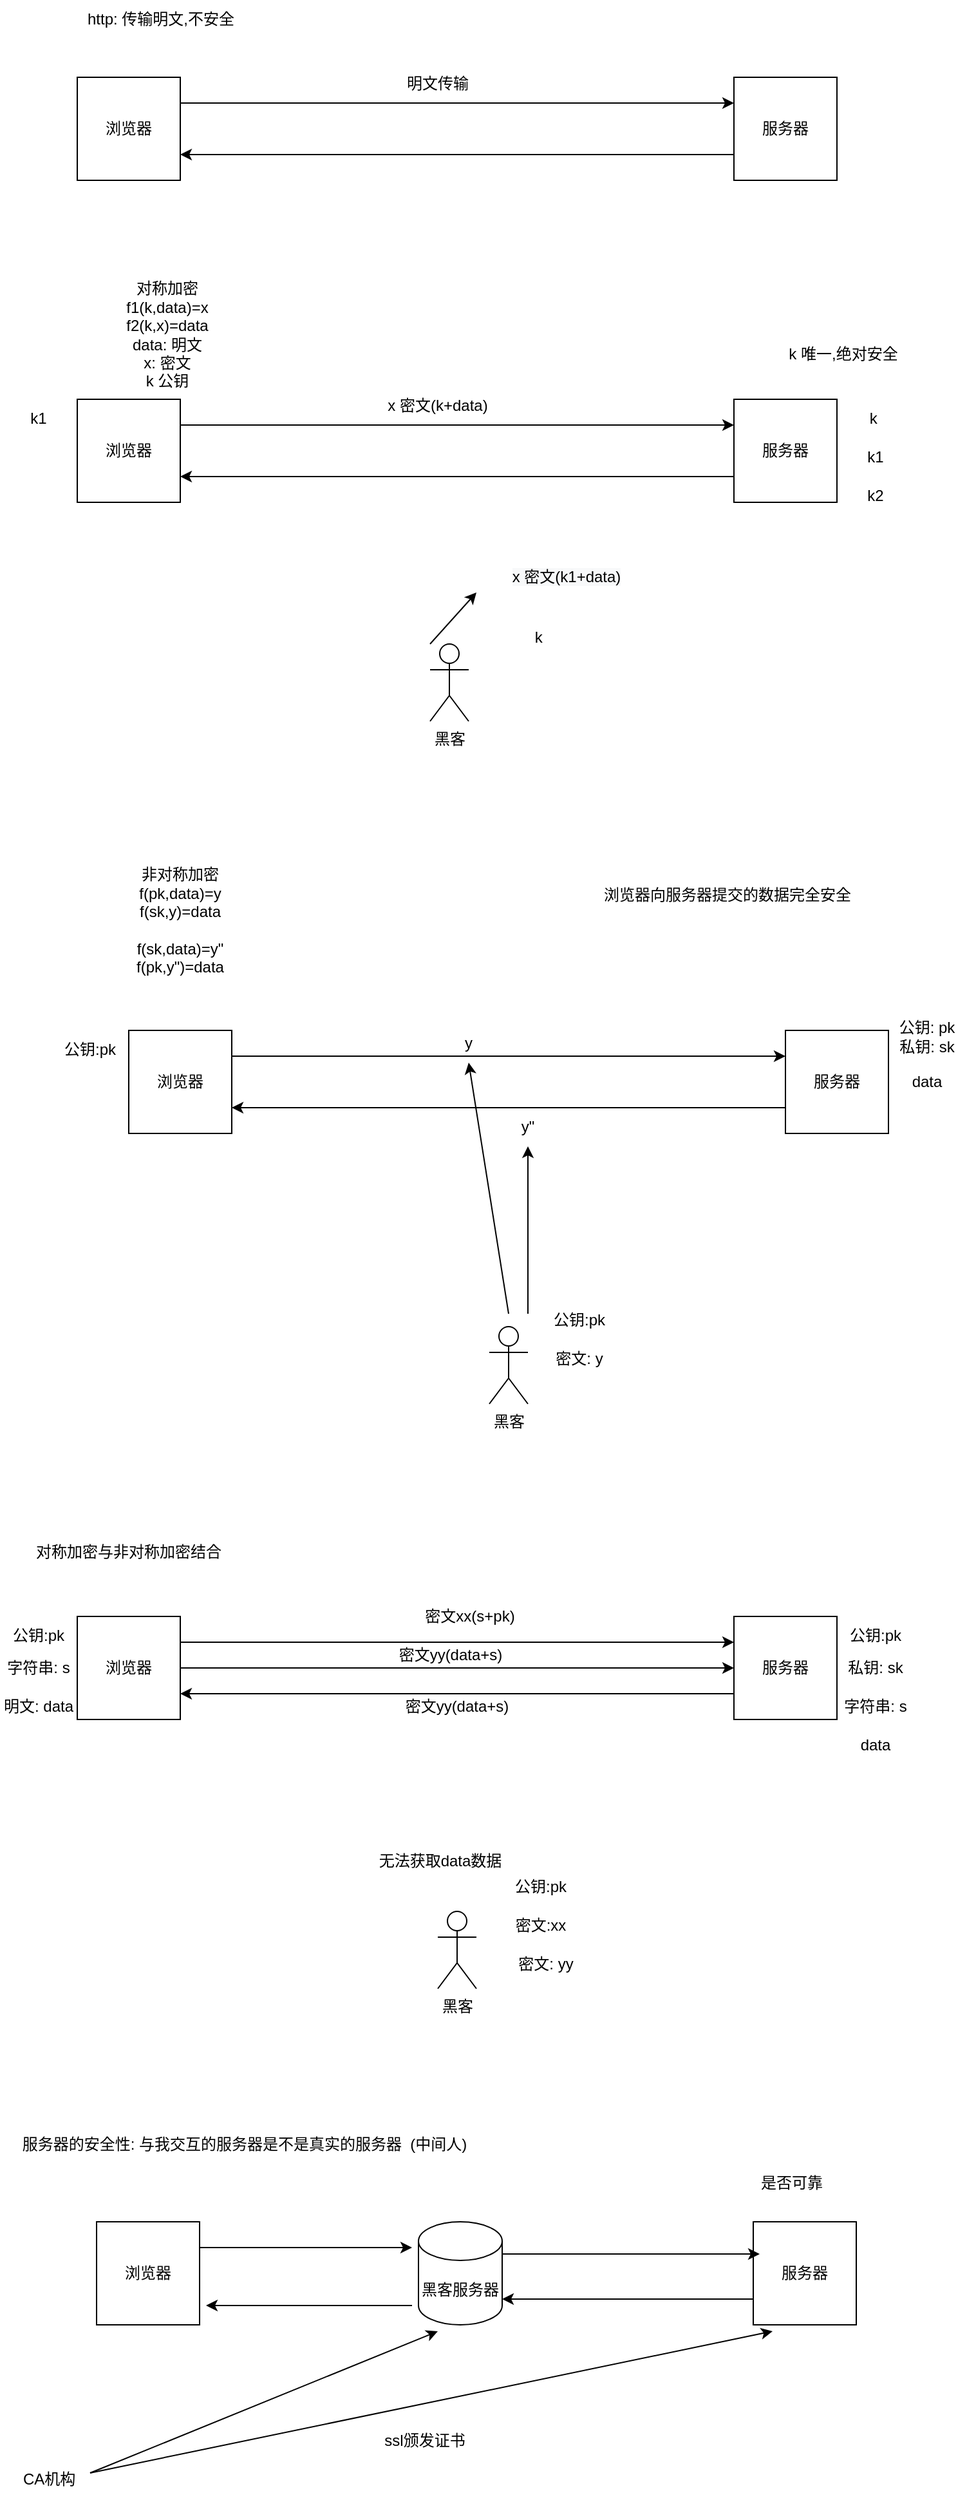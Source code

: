 <mxfile version="20.0.1" type="github">
  <diagram id="ILjuEE7dXItKwzjSuYEl" name="Page-1">
    <mxGraphModel dx="815" dy="505" grid="1" gridSize="10" guides="1" tooltips="1" connect="1" arrows="1" fold="1" page="1" pageScale="1" pageWidth="827" pageHeight="1169" math="0" shadow="0">
      <root>
        <mxCell id="0" />
        <mxCell id="1" parent="0" />
        <mxCell id="b52QZDlkduQ0GEX2dBQ2-1" value="浏览器" style="whiteSpace=wrap;html=1;aspect=fixed;" vertex="1" parent="1">
          <mxGeometry x="110" y="270" width="80" height="80" as="geometry" />
        </mxCell>
        <mxCell id="b52QZDlkduQ0GEX2dBQ2-2" value="服务器" style="whiteSpace=wrap;html=1;aspect=fixed;" vertex="1" parent="1">
          <mxGeometry x="620" y="270" width="80" height="80" as="geometry" />
        </mxCell>
        <mxCell id="b52QZDlkduQ0GEX2dBQ2-3" value="" style="endArrow=classic;html=1;rounded=0;entryX=0;entryY=0.25;entryDx=0;entryDy=0;" edge="1" parent="1" target="b52QZDlkduQ0GEX2dBQ2-2">
          <mxGeometry width="50" height="50" relative="1" as="geometry">
            <mxPoint x="190" y="290" as="sourcePoint" />
            <mxPoint x="240" y="240" as="targetPoint" />
          </mxGeometry>
        </mxCell>
        <mxCell id="b52QZDlkduQ0GEX2dBQ2-4" value="" style="endArrow=classic;html=1;rounded=0;entryX=1;entryY=0.75;entryDx=0;entryDy=0;" edge="1" parent="1" target="b52QZDlkduQ0GEX2dBQ2-1">
          <mxGeometry width="50" height="50" relative="1" as="geometry">
            <mxPoint x="620" y="330" as="sourcePoint" />
            <mxPoint x="670" y="280" as="targetPoint" />
          </mxGeometry>
        </mxCell>
        <mxCell id="b52QZDlkduQ0GEX2dBQ2-5" value="http: 传输明文,不安全" style="text;html=1;strokeColor=none;fillColor=none;align=center;verticalAlign=middle;whiteSpace=wrap;rounded=0;" vertex="1" parent="1">
          <mxGeometry x="110" y="210" width="130" height="30" as="geometry" />
        </mxCell>
        <mxCell id="b52QZDlkduQ0GEX2dBQ2-6" value="对称加密&lt;br&gt;f1(k,data)=x&lt;br&gt;f2(k,x)=data&lt;br&gt;data: 明文&lt;br&gt;x: 密文&lt;br&gt;k 公钥" style="text;html=1;strokeColor=none;fillColor=none;align=center;verticalAlign=middle;whiteSpace=wrap;rounded=0;" vertex="1" parent="1">
          <mxGeometry x="80" y="430" width="200" height="80" as="geometry" />
        </mxCell>
        <mxCell id="b52QZDlkduQ0GEX2dBQ2-7" value="明文传输" style="text;html=1;strokeColor=none;fillColor=none;align=center;verticalAlign=middle;whiteSpace=wrap;rounded=0;" vertex="1" parent="1">
          <mxGeometry x="360" y="260" width="60" height="30" as="geometry" />
        </mxCell>
        <mxCell id="b52QZDlkduQ0GEX2dBQ2-8" value="浏览器" style="whiteSpace=wrap;html=1;aspect=fixed;" vertex="1" parent="1">
          <mxGeometry x="110" y="520" width="80" height="80" as="geometry" />
        </mxCell>
        <mxCell id="b52QZDlkduQ0GEX2dBQ2-9" value="服务器" style="whiteSpace=wrap;html=1;aspect=fixed;" vertex="1" parent="1">
          <mxGeometry x="620" y="520" width="80" height="80" as="geometry" />
        </mxCell>
        <mxCell id="b52QZDlkduQ0GEX2dBQ2-10" value="" style="endArrow=classic;html=1;rounded=0;entryX=0;entryY=0.25;entryDx=0;entryDy=0;" edge="1" parent="1" target="b52QZDlkduQ0GEX2dBQ2-9">
          <mxGeometry width="50" height="50" relative="1" as="geometry">
            <mxPoint x="190" y="540" as="sourcePoint" />
            <mxPoint x="240" y="490" as="targetPoint" />
          </mxGeometry>
        </mxCell>
        <mxCell id="b52QZDlkduQ0GEX2dBQ2-11" value="" style="endArrow=classic;html=1;rounded=0;entryX=1;entryY=0.75;entryDx=0;entryDy=0;" edge="1" parent="1" target="b52QZDlkduQ0GEX2dBQ2-8">
          <mxGeometry width="50" height="50" relative="1" as="geometry">
            <mxPoint x="620" y="580" as="sourcePoint" />
            <mxPoint x="670" y="530" as="targetPoint" />
          </mxGeometry>
        </mxCell>
        <mxCell id="b52QZDlkduQ0GEX2dBQ2-13" value="k&amp;nbsp;" style="text;html=1;strokeColor=none;fillColor=none;align=center;verticalAlign=middle;whiteSpace=wrap;rounded=0;" vertex="1" parent="1">
          <mxGeometry x="700" y="520" width="60" height="30" as="geometry" />
        </mxCell>
        <mxCell id="b52QZDlkduQ0GEX2dBQ2-14" value="k1" style="text;html=1;strokeColor=none;fillColor=none;align=center;verticalAlign=middle;whiteSpace=wrap;rounded=0;" vertex="1" parent="1">
          <mxGeometry x="50" y="520" width="60" height="30" as="geometry" />
        </mxCell>
        <mxCell id="b52QZDlkduQ0GEX2dBQ2-15" value="黑客" style="shape=umlActor;verticalLabelPosition=bottom;verticalAlign=top;html=1;outlineConnect=0;" vertex="1" parent="1">
          <mxGeometry x="384" y="710" width="30" height="60" as="geometry" />
        </mxCell>
        <mxCell id="b52QZDlkduQ0GEX2dBQ2-17" value="k&amp;nbsp;" style="text;html=1;strokeColor=none;fillColor=none;align=center;verticalAlign=middle;whiteSpace=wrap;rounded=0;" vertex="1" parent="1">
          <mxGeometry x="440" y="690" width="60" height="30" as="geometry" />
        </mxCell>
        <mxCell id="b52QZDlkduQ0GEX2dBQ2-18" value="x 密文(k+data)" style="text;html=1;strokeColor=none;fillColor=none;align=center;verticalAlign=middle;whiteSpace=wrap;rounded=0;" vertex="1" parent="1">
          <mxGeometry x="340" y="510" width="100" height="30" as="geometry" />
        </mxCell>
        <mxCell id="b52QZDlkduQ0GEX2dBQ2-19" value="" style="endArrow=classic;html=1;rounded=0;" edge="1" parent="1">
          <mxGeometry width="50" height="50" relative="1" as="geometry">
            <mxPoint x="384" y="710" as="sourcePoint" />
            <mxPoint x="420" y="670" as="targetPoint" />
          </mxGeometry>
        </mxCell>
        <mxCell id="b52QZDlkduQ0GEX2dBQ2-20" value="&#xa;&lt;span style=&quot;color: rgb(0, 0, 0); font-family: Helvetica; font-size: 12px; font-style: normal; font-variant-ligatures: normal; font-variant-caps: normal; font-weight: 400; letter-spacing: normal; orphans: 2; text-align: center; text-indent: 0px; text-transform: none; widows: 2; word-spacing: 0px; -webkit-text-stroke-width: 0px; background-color: rgb(248, 249, 250); text-decoration-thickness: initial; text-decoration-style: initial; text-decoration-color: initial; float: none; display: inline !important;&quot;&gt;x 密文(k1+data)&lt;/span&gt;&#xa;&#xa;" style="text;html=1;strokeColor=none;fillColor=none;align=center;verticalAlign=middle;whiteSpace=wrap;rounded=0;" vertex="1" parent="1">
          <mxGeometry x="440" y="650" width="100" height="30" as="geometry" />
        </mxCell>
        <mxCell id="b52QZDlkduQ0GEX2dBQ2-21" value="k 唯一,绝对安全" style="text;html=1;strokeColor=none;fillColor=none;align=center;verticalAlign=middle;whiteSpace=wrap;rounded=0;" vertex="1" parent="1">
          <mxGeometry x="660" y="470" width="90" height="30" as="geometry" />
        </mxCell>
        <mxCell id="b52QZDlkduQ0GEX2dBQ2-22" value="k1&lt;span style=&quot;color: rgba(0, 0, 0, 0); font-family: monospace; font-size: 0px; text-align: start;&quot;&gt;%3CmxGraphModel%3E%3Croot%3E%3CmxCell%20id%3D%220%22%2F%3E%3CmxCell%20id%3D%221%22%20parent%3D%220%22%2F%3E%3CmxCell%20id%3D%222%22%20value%3D%22k%26amp%3Bnbsp%3B%22%20style%3D%22text%3Bhtml%3D1%3BstrokeColor%3Dnone%3BfillColor%3Dnone%3Balign%3Dcenter%3BverticalAlign%3Dmiddle%3BwhiteSpace%3Dwrap%3Brounded%3D0%3B%22%20vertex%3D%221%22%20parent%3D%221%22%3E%3CmxGeometry%20x%3D%22700%22%20y%3D%22520%22%20width%3D%2260%22%20height%3D%2230%22%20as%3D%22geometry%22%2F%3E%3C%2FmxCell%3E%3C%2Froot%3E%3C%2FmxGraphModel%3E&lt;/span&gt;" style="text;html=1;strokeColor=none;fillColor=none;align=center;verticalAlign=middle;whiteSpace=wrap;rounded=0;" vertex="1" parent="1">
          <mxGeometry x="700" y="550" width="60" height="30" as="geometry" />
        </mxCell>
        <mxCell id="b52QZDlkduQ0GEX2dBQ2-23" value="k2" style="text;html=1;strokeColor=none;fillColor=none;align=center;verticalAlign=middle;whiteSpace=wrap;rounded=0;" vertex="1" parent="1">
          <mxGeometry x="700" y="580" width="60" height="30" as="geometry" />
        </mxCell>
        <mxCell id="b52QZDlkduQ0GEX2dBQ2-24" value="非对称加密&lt;br&gt;f(pk,data)=y&lt;br&gt;f(sk,y)=data&lt;br&gt;&lt;br&gt;f(sk,data)=y&quot;&lt;br&gt;f(pk,y&quot;)=data" style="text;html=1;strokeColor=none;fillColor=none;align=center;verticalAlign=middle;whiteSpace=wrap;rounded=0;" vertex="1" parent="1">
          <mxGeometry x="80" y="880" width="220" height="90" as="geometry" />
        </mxCell>
        <mxCell id="b52QZDlkduQ0GEX2dBQ2-25" value="浏览器" style="whiteSpace=wrap;html=1;aspect=fixed;" vertex="1" parent="1">
          <mxGeometry x="150" y="1010" width="80" height="80" as="geometry" />
        </mxCell>
        <mxCell id="b52QZDlkduQ0GEX2dBQ2-26" value="服务器" style="whiteSpace=wrap;html=1;aspect=fixed;" vertex="1" parent="1">
          <mxGeometry x="660" y="1010" width="80" height="80" as="geometry" />
        </mxCell>
        <mxCell id="b52QZDlkduQ0GEX2dBQ2-27" value="" style="endArrow=classic;html=1;rounded=0;entryX=0;entryY=0.25;entryDx=0;entryDy=0;" edge="1" parent="1" target="b52QZDlkduQ0GEX2dBQ2-26">
          <mxGeometry width="50" height="50" relative="1" as="geometry">
            <mxPoint x="230" y="1030" as="sourcePoint" />
            <mxPoint x="280" y="980" as="targetPoint" />
          </mxGeometry>
        </mxCell>
        <mxCell id="b52QZDlkduQ0GEX2dBQ2-28" value="" style="endArrow=classic;html=1;rounded=0;entryX=1;entryY=0.75;entryDx=0;entryDy=0;" edge="1" parent="1" target="b52QZDlkduQ0GEX2dBQ2-25">
          <mxGeometry width="50" height="50" relative="1" as="geometry">
            <mxPoint x="660" y="1070" as="sourcePoint" />
            <mxPoint x="710" y="1020" as="targetPoint" />
          </mxGeometry>
        </mxCell>
        <mxCell id="b52QZDlkduQ0GEX2dBQ2-29" value="公钥: pk&lt;br&gt;私钥: sk" style="text;html=1;strokeColor=none;fillColor=none;align=center;verticalAlign=middle;whiteSpace=wrap;rounded=0;" vertex="1" parent="1">
          <mxGeometry x="740" y="1000" width="60" height="30" as="geometry" />
        </mxCell>
        <mxCell id="b52QZDlkduQ0GEX2dBQ2-30" value="黑客" style="shape=umlActor;verticalLabelPosition=bottom;verticalAlign=top;html=1;outlineConnect=0;" vertex="1" parent="1">
          <mxGeometry x="430" y="1240" width="30" height="60" as="geometry" />
        </mxCell>
        <mxCell id="b52QZDlkduQ0GEX2dBQ2-31" value="公钥:pk" style="text;html=1;strokeColor=none;fillColor=none;align=center;verticalAlign=middle;whiteSpace=wrap;rounded=0;" vertex="1" parent="1">
          <mxGeometry x="90" y="1010" width="60" height="30" as="geometry" />
        </mxCell>
        <mxCell id="b52QZDlkduQ0GEX2dBQ2-32" value="公钥:pk" style="text;html=1;strokeColor=none;fillColor=none;align=center;verticalAlign=middle;whiteSpace=wrap;rounded=0;" vertex="1" parent="1">
          <mxGeometry x="470" y="1220" width="60" height="30" as="geometry" />
        </mxCell>
        <mxCell id="b52QZDlkduQ0GEX2dBQ2-33" value="y" style="text;html=1;strokeColor=none;fillColor=none;align=center;verticalAlign=middle;whiteSpace=wrap;rounded=0;" vertex="1" parent="1">
          <mxGeometry x="384" y="1005" width="60" height="30" as="geometry" />
        </mxCell>
        <mxCell id="b52QZDlkduQ0GEX2dBQ2-34" value="data" style="text;html=1;strokeColor=none;fillColor=none;align=center;verticalAlign=middle;whiteSpace=wrap;rounded=0;" vertex="1" parent="1">
          <mxGeometry x="740" y="1035" width="60" height="30" as="geometry" />
        </mxCell>
        <mxCell id="b52QZDlkduQ0GEX2dBQ2-35" value="" style="endArrow=classic;html=1;rounded=0;entryX=0.5;entryY=1;entryDx=0;entryDy=0;" edge="1" parent="1" target="b52QZDlkduQ0GEX2dBQ2-33">
          <mxGeometry width="50" height="50" relative="1" as="geometry">
            <mxPoint x="445" y="1230" as="sourcePoint" />
            <mxPoint x="495" y="1220" as="targetPoint" />
          </mxGeometry>
        </mxCell>
        <mxCell id="b52QZDlkduQ0GEX2dBQ2-36" value="密文: y" style="text;html=1;strokeColor=none;fillColor=none;align=center;verticalAlign=middle;whiteSpace=wrap;rounded=0;" vertex="1" parent="1">
          <mxGeometry x="470" y="1250" width="60" height="30" as="geometry" />
        </mxCell>
        <mxCell id="b52QZDlkduQ0GEX2dBQ2-37" value="浏览器向服务器提交的数据完全安全" style="text;html=1;strokeColor=none;fillColor=none;align=center;verticalAlign=middle;whiteSpace=wrap;rounded=0;" vertex="1" parent="1">
          <mxGeometry x="510" y="890" width="210" height="30" as="geometry" />
        </mxCell>
        <mxCell id="b52QZDlkduQ0GEX2dBQ2-38" value="y&quot;" style="text;html=1;strokeColor=none;fillColor=none;align=center;verticalAlign=middle;whiteSpace=wrap;rounded=0;" vertex="1" parent="1">
          <mxGeometry x="430" y="1070" width="60" height="30" as="geometry" />
        </mxCell>
        <mxCell id="b52QZDlkduQ0GEX2dBQ2-39" value="" style="endArrow=classic;html=1;rounded=0;entryX=0.5;entryY=1;entryDx=0;entryDy=0;" edge="1" parent="1" target="b52QZDlkduQ0GEX2dBQ2-38">
          <mxGeometry width="50" height="50" relative="1" as="geometry">
            <mxPoint x="460" y="1230" as="sourcePoint" />
            <mxPoint x="510" y="1180" as="targetPoint" />
          </mxGeometry>
        </mxCell>
        <mxCell id="b52QZDlkduQ0GEX2dBQ2-40" value="对称加密与非对称加密结合" style="text;html=1;strokeColor=none;fillColor=none;align=center;verticalAlign=middle;whiteSpace=wrap;rounded=0;" vertex="1" parent="1">
          <mxGeometry x="60" y="1400" width="180" height="30" as="geometry" />
        </mxCell>
        <mxCell id="b52QZDlkduQ0GEX2dBQ2-41" value="浏览器" style="whiteSpace=wrap;html=1;aspect=fixed;" vertex="1" parent="1">
          <mxGeometry x="110" y="1465" width="80" height="80" as="geometry" />
        </mxCell>
        <mxCell id="b52QZDlkduQ0GEX2dBQ2-42" value="服务器" style="whiteSpace=wrap;html=1;aspect=fixed;" vertex="1" parent="1">
          <mxGeometry x="620" y="1465" width="80" height="80" as="geometry" />
        </mxCell>
        <mxCell id="b52QZDlkduQ0GEX2dBQ2-43" value="" style="endArrow=classic;html=1;rounded=0;entryX=0;entryY=0.25;entryDx=0;entryDy=0;" edge="1" parent="1" target="b52QZDlkduQ0GEX2dBQ2-42">
          <mxGeometry width="50" height="50" relative="1" as="geometry">
            <mxPoint x="190" y="1485" as="sourcePoint" />
            <mxPoint x="240" y="1435" as="targetPoint" />
          </mxGeometry>
        </mxCell>
        <mxCell id="b52QZDlkduQ0GEX2dBQ2-44" value="" style="endArrow=classic;html=1;rounded=0;entryX=1;entryY=0.75;entryDx=0;entryDy=0;" edge="1" parent="1" target="b52QZDlkduQ0GEX2dBQ2-41">
          <mxGeometry width="50" height="50" relative="1" as="geometry">
            <mxPoint x="620" y="1525" as="sourcePoint" />
            <mxPoint x="670" y="1475" as="targetPoint" />
          </mxGeometry>
        </mxCell>
        <mxCell id="b52QZDlkduQ0GEX2dBQ2-45" value="公钥:pk" style="text;html=1;strokeColor=none;fillColor=none;align=center;verticalAlign=middle;whiteSpace=wrap;rounded=0;" vertex="1" parent="1">
          <mxGeometry x="50" y="1465" width="60" height="30" as="geometry" />
        </mxCell>
        <mxCell id="b52QZDlkduQ0GEX2dBQ2-48" value="公钥:pk" style="text;html=1;strokeColor=none;fillColor=none;align=center;verticalAlign=middle;whiteSpace=wrap;rounded=0;" vertex="1" parent="1">
          <mxGeometry x="700" y="1465" width="60" height="30" as="geometry" />
        </mxCell>
        <mxCell id="b52QZDlkduQ0GEX2dBQ2-49" value="密文xx(s+pk)" style="text;html=1;strokeColor=none;fillColor=none;align=center;verticalAlign=middle;whiteSpace=wrap;rounded=0;" vertex="1" parent="1">
          <mxGeometry x="340" y="1450" width="150" height="30" as="geometry" />
        </mxCell>
        <mxCell id="b52QZDlkduQ0GEX2dBQ2-50" value="私钥: sk" style="text;html=1;strokeColor=none;fillColor=none;align=center;verticalAlign=middle;whiteSpace=wrap;rounded=0;" vertex="1" parent="1">
          <mxGeometry x="700" y="1490" width="60" height="30" as="geometry" />
        </mxCell>
        <mxCell id="b52QZDlkduQ0GEX2dBQ2-51" value="字符串: s" style="text;html=1;strokeColor=none;fillColor=none;align=center;verticalAlign=middle;whiteSpace=wrap;rounded=0;" vertex="1" parent="1">
          <mxGeometry x="50" y="1490" width="60" height="30" as="geometry" />
        </mxCell>
        <mxCell id="b52QZDlkduQ0GEX2dBQ2-52" value="黑客" style="shape=umlActor;verticalLabelPosition=bottom;verticalAlign=top;html=1;outlineConnect=0;" vertex="1" parent="1">
          <mxGeometry x="390" y="1694" width="30" height="60" as="geometry" />
        </mxCell>
        <mxCell id="b52QZDlkduQ0GEX2dBQ2-53" value="公钥:pk" style="text;html=1;strokeColor=none;fillColor=none;align=center;verticalAlign=middle;whiteSpace=wrap;rounded=0;" vertex="1" parent="1">
          <mxGeometry x="440" y="1660" width="60" height="30" as="geometry" />
        </mxCell>
        <mxCell id="b52QZDlkduQ0GEX2dBQ2-54" value="字符串: s" style="text;html=1;strokeColor=none;fillColor=none;align=center;verticalAlign=middle;whiteSpace=wrap;rounded=0;" vertex="1" parent="1">
          <mxGeometry x="700" y="1520" width="60" height="30" as="geometry" />
        </mxCell>
        <mxCell id="b52QZDlkduQ0GEX2dBQ2-56" value="明文: data" style="text;html=1;strokeColor=none;fillColor=none;align=center;verticalAlign=middle;whiteSpace=wrap;rounded=0;" vertex="1" parent="1">
          <mxGeometry x="50" y="1520" width="60" height="30" as="geometry" />
        </mxCell>
        <mxCell id="b52QZDlkduQ0GEX2dBQ2-57" value="data" style="text;html=1;strokeColor=none;fillColor=none;align=center;verticalAlign=middle;whiteSpace=wrap;rounded=0;" vertex="1" parent="1">
          <mxGeometry x="700" y="1550" width="60" height="30" as="geometry" />
        </mxCell>
        <mxCell id="b52QZDlkduQ0GEX2dBQ2-58" value="密文:xx" style="text;html=1;strokeColor=none;fillColor=none;align=center;verticalAlign=middle;whiteSpace=wrap;rounded=0;" vertex="1" parent="1">
          <mxGeometry x="440" y="1690" width="60" height="30" as="geometry" />
        </mxCell>
        <mxCell id="b52QZDlkduQ0GEX2dBQ2-59" value="" style="endArrow=classic;html=1;rounded=0;entryX=0;entryY=0.5;entryDx=0;entryDy=0;" edge="1" parent="1" target="b52QZDlkduQ0GEX2dBQ2-42">
          <mxGeometry width="50" height="50" relative="1" as="geometry">
            <mxPoint x="190" y="1505" as="sourcePoint" />
            <mxPoint x="240" y="1455" as="targetPoint" />
          </mxGeometry>
        </mxCell>
        <mxCell id="b52QZDlkduQ0GEX2dBQ2-60" value="密文yy(data+s)" style="text;html=1;strokeColor=none;fillColor=none;align=center;verticalAlign=middle;whiteSpace=wrap;rounded=0;" vertex="1" parent="1">
          <mxGeometry x="340" y="1480" width="120" height="30" as="geometry" />
        </mxCell>
        <mxCell id="b52QZDlkduQ0GEX2dBQ2-61" value="密文: yy" style="text;html=1;strokeColor=none;fillColor=none;align=center;verticalAlign=middle;whiteSpace=wrap;rounded=0;" vertex="1" parent="1">
          <mxGeometry x="444" y="1720" width="60" height="30" as="geometry" />
        </mxCell>
        <mxCell id="b52QZDlkduQ0GEX2dBQ2-62" value="密文yy(data+s)" style="text;html=1;strokeColor=none;fillColor=none;align=center;verticalAlign=middle;whiteSpace=wrap;rounded=0;" vertex="1" parent="1">
          <mxGeometry x="345" y="1520" width="120" height="30" as="geometry" />
        </mxCell>
        <mxCell id="b52QZDlkduQ0GEX2dBQ2-63" value="无法获取data数据" style="text;html=1;strokeColor=none;fillColor=none;align=center;verticalAlign=middle;whiteSpace=wrap;rounded=0;" vertex="1" parent="1">
          <mxGeometry x="324" y="1640" width="136" height="30" as="geometry" />
        </mxCell>
        <mxCell id="b52QZDlkduQ0GEX2dBQ2-64" value="服务器的安全性: 与我交互的服务器是不是真实的服务器&amp;nbsp; (中间人)" style="text;html=1;strokeColor=none;fillColor=none;align=center;verticalAlign=middle;whiteSpace=wrap;rounded=0;" vertex="1" parent="1">
          <mxGeometry x="60" y="1860" width="360" height="30" as="geometry" />
        </mxCell>
        <mxCell id="b52QZDlkduQ0GEX2dBQ2-65" value="浏览器" style="whiteSpace=wrap;html=1;aspect=fixed;" vertex="1" parent="1">
          <mxGeometry x="125" y="1935" width="80" height="80" as="geometry" />
        </mxCell>
        <mxCell id="b52QZDlkduQ0GEX2dBQ2-66" value="服务器" style="whiteSpace=wrap;html=1;aspect=fixed;" vertex="1" parent="1">
          <mxGeometry x="635" y="1935" width="80" height="80" as="geometry" />
        </mxCell>
        <mxCell id="b52QZDlkduQ0GEX2dBQ2-67" value="" style="endArrow=classic;html=1;rounded=0;" edge="1" parent="1">
          <mxGeometry width="50" height="50" relative="1" as="geometry">
            <mxPoint x="205" y="1955" as="sourcePoint" />
            <mxPoint x="370" y="1955" as="targetPoint" />
          </mxGeometry>
        </mxCell>
        <mxCell id="b52QZDlkduQ0GEX2dBQ2-68" value="" style="endArrow=classic;html=1;rounded=0;" edge="1" parent="1">
          <mxGeometry width="50" height="50" relative="1" as="geometry">
            <mxPoint x="635" y="1995" as="sourcePoint" />
            <mxPoint x="440" y="1995" as="targetPoint" />
          </mxGeometry>
        </mxCell>
        <mxCell id="b52QZDlkduQ0GEX2dBQ2-72" value="是否可靠" style="text;html=1;strokeColor=none;fillColor=none;align=center;verticalAlign=middle;whiteSpace=wrap;rounded=0;" vertex="1" parent="1">
          <mxGeometry x="635" y="1890" width="60" height="30" as="geometry" />
        </mxCell>
        <mxCell id="b52QZDlkduQ0GEX2dBQ2-73" value="黑客服务器" style="shape=cylinder3;whiteSpace=wrap;html=1;boundedLbl=1;backgroundOutline=1;size=15;" vertex="1" parent="1">
          <mxGeometry x="375" y="1935" width="65" height="80" as="geometry" />
        </mxCell>
        <mxCell id="b52QZDlkduQ0GEX2dBQ2-74" value="" style="endArrow=classic;html=1;rounded=0;" edge="1" parent="1">
          <mxGeometry width="50" height="50" relative="1" as="geometry">
            <mxPoint x="440" y="1960" as="sourcePoint" />
            <mxPoint x="640" y="1960" as="targetPoint" />
          </mxGeometry>
        </mxCell>
        <mxCell id="b52QZDlkduQ0GEX2dBQ2-75" value="" style="endArrow=classic;html=1;rounded=0;" edge="1" parent="1">
          <mxGeometry width="50" height="50" relative="1" as="geometry">
            <mxPoint x="370" y="2000" as="sourcePoint" />
            <mxPoint x="210" y="2000" as="targetPoint" />
          </mxGeometry>
        </mxCell>
        <mxCell id="b52QZDlkduQ0GEX2dBQ2-76" value="CA机构&amp;nbsp;" style="text;html=1;strokeColor=none;fillColor=none;align=center;verticalAlign=middle;whiteSpace=wrap;rounded=0;" vertex="1" parent="1">
          <mxGeometry x="60" y="2120" width="60" height="30" as="geometry" />
        </mxCell>
        <mxCell id="b52QZDlkduQ0GEX2dBQ2-77" value="" style="endArrow=classic;html=1;rounded=0;" edge="1" parent="1">
          <mxGeometry width="50" height="50" relative="1" as="geometry">
            <mxPoint x="120" y="2130" as="sourcePoint" />
            <mxPoint x="390" y="2020" as="targetPoint" />
          </mxGeometry>
        </mxCell>
        <mxCell id="b52QZDlkduQ0GEX2dBQ2-78" value="" style="endArrow=classic;html=1;rounded=0;" edge="1" parent="1">
          <mxGeometry width="50" height="50" relative="1" as="geometry">
            <mxPoint x="120" y="2130" as="sourcePoint" />
            <mxPoint x="650" y="2020" as="targetPoint" />
          </mxGeometry>
        </mxCell>
        <mxCell id="b52QZDlkduQ0GEX2dBQ2-79" value="ssl颁发证书" style="text;html=1;strokeColor=none;fillColor=none;align=center;verticalAlign=middle;whiteSpace=wrap;rounded=0;" vertex="1" parent="1">
          <mxGeometry x="340" y="2090" width="80" height="30" as="geometry" />
        </mxCell>
      </root>
    </mxGraphModel>
  </diagram>
</mxfile>
